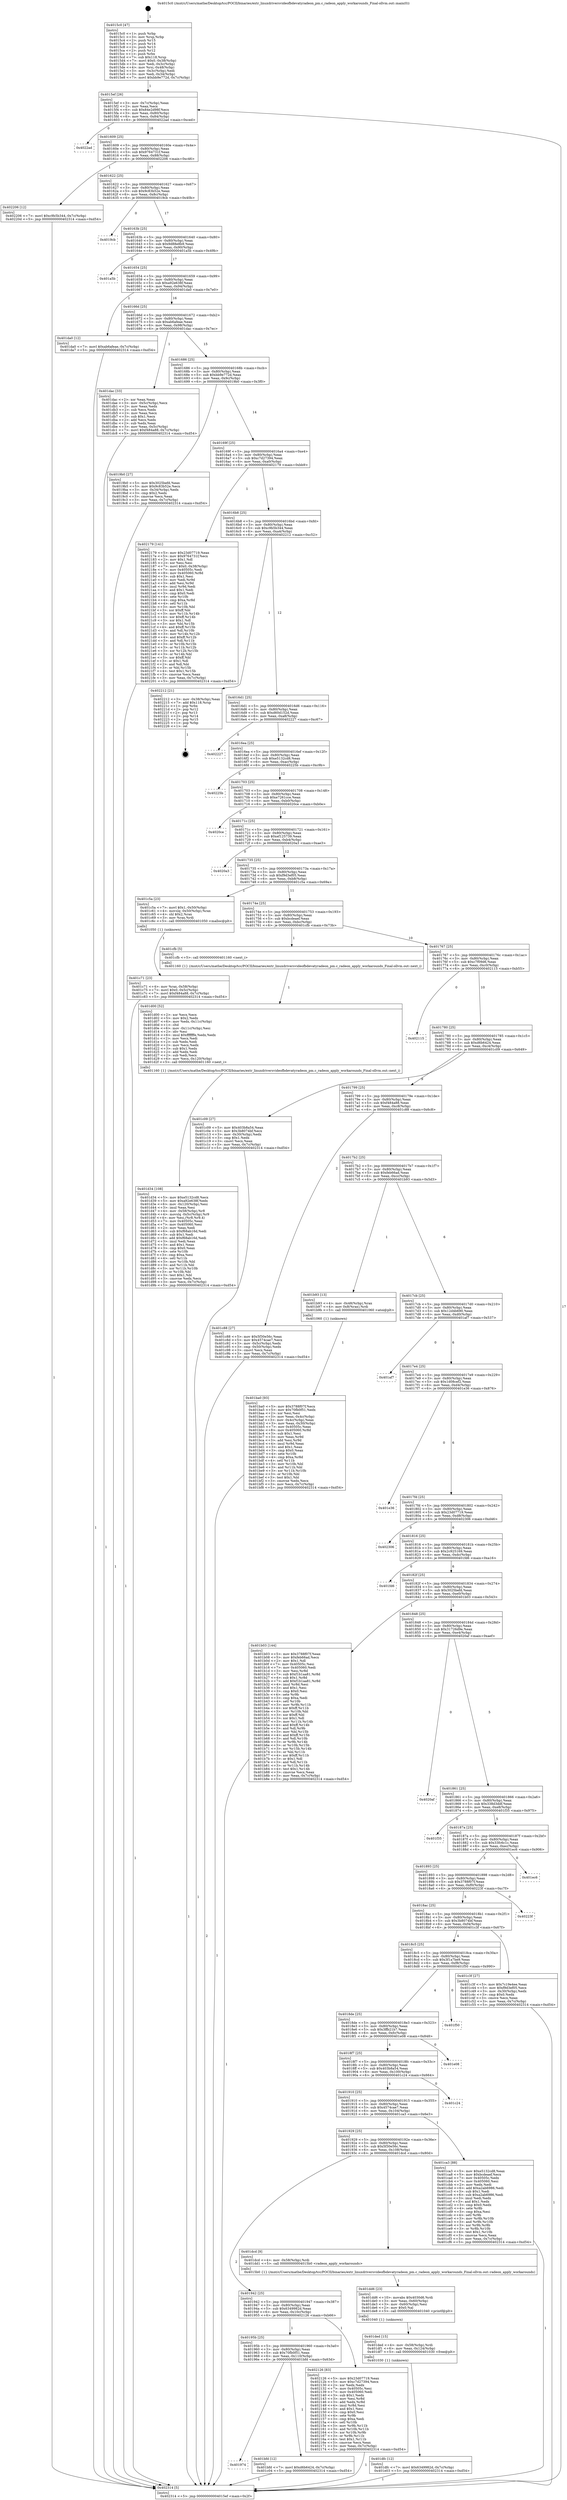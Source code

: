 digraph "0x4015c0" {
  label = "0x4015c0 (/mnt/c/Users/mathe/Desktop/tcc/POCII/binaries/extr_linuxdriversvideofbdevatyradeon_pm.c_radeon_apply_workarounds_Final-ollvm.out::main(0))"
  labelloc = "t"
  node[shape=record]

  Entry [label="",width=0.3,height=0.3,shape=circle,fillcolor=black,style=filled]
  "0x4015ef" [label="{
     0x4015ef [26]\l
     | [instrs]\l
     &nbsp;&nbsp;0x4015ef \<+3\>: mov -0x7c(%rbp),%eax\l
     &nbsp;&nbsp;0x4015f2 \<+2\>: mov %eax,%ecx\l
     &nbsp;&nbsp;0x4015f4 \<+6\>: sub $0x84e2d98f,%ecx\l
     &nbsp;&nbsp;0x4015fa \<+3\>: mov %eax,-0x80(%rbp)\l
     &nbsp;&nbsp;0x4015fd \<+6\>: mov %ecx,-0x84(%rbp)\l
     &nbsp;&nbsp;0x401603 \<+6\>: je 00000000004022ad \<main+0xced\>\l
  }"]
  "0x4022ad" [label="{
     0x4022ad\l
  }", style=dashed]
  "0x401609" [label="{
     0x401609 [25]\l
     | [instrs]\l
     &nbsp;&nbsp;0x401609 \<+5\>: jmp 000000000040160e \<main+0x4e\>\l
     &nbsp;&nbsp;0x40160e \<+3\>: mov -0x80(%rbp),%eax\l
     &nbsp;&nbsp;0x401611 \<+5\>: sub $0x9764731f,%eax\l
     &nbsp;&nbsp;0x401616 \<+6\>: mov %eax,-0x88(%rbp)\l
     &nbsp;&nbsp;0x40161c \<+6\>: je 0000000000402206 \<main+0xc46\>\l
  }"]
  Exit [label="",width=0.3,height=0.3,shape=circle,fillcolor=black,style=filled,peripheries=2]
  "0x402206" [label="{
     0x402206 [12]\l
     | [instrs]\l
     &nbsp;&nbsp;0x402206 \<+7\>: movl $0xc9b5b344,-0x7c(%rbp)\l
     &nbsp;&nbsp;0x40220d \<+5\>: jmp 0000000000402314 \<main+0xd54\>\l
  }"]
  "0x401622" [label="{
     0x401622 [25]\l
     | [instrs]\l
     &nbsp;&nbsp;0x401622 \<+5\>: jmp 0000000000401627 \<main+0x67\>\l
     &nbsp;&nbsp;0x401627 \<+3\>: mov -0x80(%rbp),%eax\l
     &nbsp;&nbsp;0x40162a \<+5\>: sub $0x9c83b52e,%eax\l
     &nbsp;&nbsp;0x40162f \<+6\>: mov %eax,-0x8c(%rbp)\l
     &nbsp;&nbsp;0x401635 \<+6\>: je 00000000004019cb \<main+0x40b\>\l
  }"]
  "0x401dfc" [label="{
     0x401dfc [12]\l
     | [instrs]\l
     &nbsp;&nbsp;0x401dfc \<+7\>: movl $0x6349982d,-0x7c(%rbp)\l
     &nbsp;&nbsp;0x401e03 \<+5\>: jmp 0000000000402314 \<main+0xd54\>\l
  }"]
  "0x4019cb" [label="{
     0x4019cb\l
  }", style=dashed]
  "0x40163b" [label="{
     0x40163b [25]\l
     | [instrs]\l
     &nbsp;&nbsp;0x40163b \<+5\>: jmp 0000000000401640 \<main+0x80\>\l
     &nbsp;&nbsp;0x401640 \<+3\>: mov -0x80(%rbp),%eax\l
     &nbsp;&nbsp;0x401643 \<+5\>: sub $0x9d88e8b9,%eax\l
     &nbsp;&nbsp;0x401648 \<+6\>: mov %eax,-0x90(%rbp)\l
     &nbsp;&nbsp;0x40164e \<+6\>: je 0000000000401a5b \<main+0x49b\>\l
  }"]
  "0x401ded" [label="{
     0x401ded [15]\l
     | [instrs]\l
     &nbsp;&nbsp;0x401ded \<+4\>: mov -0x58(%rbp),%rdi\l
     &nbsp;&nbsp;0x401df1 \<+6\>: mov %eax,-0x124(%rbp)\l
     &nbsp;&nbsp;0x401df7 \<+5\>: call 0000000000401030 \<free@plt\>\l
     | [calls]\l
     &nbsp;&nbsp;0x401030 \{1\} (unknown)\l
  }"]
  "0x401a5b" [label="{
     0x401a5b\l
  }", style=dashed]
  "0x401654" [label="{
     0x401654 [25]\l
     | [instrs]\l
     &nbsp;&nbsp;0x401654 \<+5\>: jmp 0000000000401659 \<main+0x99\>\l
     &nbsp;&nbsp;0x401659 \<+3\>: mov -0x80(%rbp),%eax\l
     &nbsp;&nbsp;0x40165c \<+5\>: sub $0xa92e638f,%eax\l
     &nbsp;&nbsp;0x401661 \<+6\>: mov %eax,-0x94(%rbp)\l
     &nbsp;&nbsp;0x401667 \<+6\>: je 0000000000401da0 \<main+0x7e0\>\l
  }"]
  "0x401dd6" [label="{
     0x401dd6 [23]\l
     | [instrs]\l
     &nbsp;&nbsp;0x401dd6 \<+10\>: movabs $0x4030d6,%rdi\l
     &nbsp;&nbsp;0x401de0 \<+3\>: mov %eax,-0x60(%rbp)\l
     &nbsp;&nbsp;0x401de3 \<+3\>: mov -0x60(%rbp),%esi\l
     &nbsp;&nbsp;0x401de6 \<+2\>: mov $0x0,%al\l
     &nbsp;&nbsp;0x401de8 \<+5\>: call 0000000000401040 \<printf@plt\>\l
     | [calls]\l
     &nbsp;&nbsp;0x401040 \{1\} (unknown)\l
  }"]
  "0x401da0" [label="{
     0x401da0 [12]\l
     | [instrs]\l
     &nbsp;&nbsp;0x401da0 \<+7\>: movl $0xab6afeae,-0x7c(%rbp)\l
     &nbsp;&nbsp;0x401da7 \<+5\>: jmp 0000000000402314 \<main+0xd54\>\l
  }"]
  "0x40166d" [label="{
     0x40166d [25]\l
     | [instrs]\l
     &nbsp;&nbsp;0x40166d \<+5\>: jmp 0000000000401672 \<main+0xb2\>\l
     &nbsp;&nbsp;0x401672 \<+3\>: mov -0x80(%rbp),%eax\l
     &nbsp;&nbsp;0x401675 \<+5\>: sub $0xab6afeae,%eax\l
     &nbsp;&nbsp;0x40167a \<+6\>: mov %eax,-0x98(%rbp)\l
     &nbsp;&nbsp;0x401680 \<+6\>: je 0000000000401dac \<main+0x7ec\>\l
  }"]
  "0x401d34" [label="{
     0x401d34 [108]\l
     | [instrs]\l
     &nbsp;&nbsp;0x401d34 \<+5\>: mov $0xe5132cd8,%ecx\l
     &nbsp;&nbsp;0x401d39 \<+5\>: mov $0xa92e638f,%edx\l
     &nbsp;&nbsp;0x401d3e \<+6\>: mov -0x120(%rbp),%esi\l
     &nbsp;&nbsp;0x401d44 \<+3\>: imul %eax,%esi\l
     &nbsp;&nbsp;0x401d47 \<+4\>: mov -0x58(%rbp),%r8\l
     &nbsp;&nbsp;0x401d4b \<+4\>: movslq -0x5c(%rbp),%r9\l
     &nbsp;&nbsp;0x401d4f \<+4\>: mov %esi,(%r8,%r9,4)\l
     &nbsp;&nbsp;0x401d53 \<+7\>: mov 0x40505c,%eax\l
     &nbsp;&nbsp;0x401d5a \<+7\>: mov 0x405060,%esi\l
     &nbsp;&nbsp;0x401d61 \<+2\>: mov %eax,%edi\l
     &nbsp;&nbsp;0x401d63 \<+6\>: sub $0xf68ab16d,%edi\l
     &nbsp;&nbsp;0x401d69 \<+3\>: sub $0x1,%edi\l
     &nbsp;&nbsp;0x401d6c \<+6\>: add $0xf68ab16d,%edi\l
     &nbsp;&nbsp;0x401d72 \<+3\>: imul %edi,%eax\l
     &nbsp;&nbsp;0x401d75 \<+3\>: and $0x1,%eax\l
     &nbsp;&nbsp;0x401d78 \<+3\>: cmp $0x0,%eax\l
     &nbsp;&nbsp;0x401d7b \<+4\>: sete %r10b\l
     &nbsp;&nbsp;0x401d7f \<+3\>: cmp $0xa,%esi\l
     &nbsp;&nbsp;0x401d82 \<+4\>: setl %r11b\l
     &nbsp;&nbsp;0x401d86 \<+3\>: mov %r10b,%bl\l
     &nbsp;&nbsp;0x401d89 \<+3\>: and %r11b,%bl\l
     &nbsp;&nbsp;0x401d8c \<+3\>: xor %r11b,%r10b\l
     &nbsp;&nbsp;0x401d8f \<+3\>: or %r10b,%bl\l
     &nbsp;&nbsp;0x401d92 \<+3\>: test $0x1,%bl\l
     &nbsp;&nbsp;0x401d95 \<+3\>: cmovne %edx,%ecx\l
     &nbsp;&nbsp;0x401d98 \<+3\>: mov %ecx,-0x7c(%rbp)\l
     &nbsp;&nbsp;0x401d9b \<+5\>: jmp 0000000000402314 \<main+0xd54\>\l
  }"]
  "0x401dac" [label="{
     0x401dac [33]\l
     | [instrs]\l
     &nbsp;&nbsp;0x401dac \<+2\>: xor %eax,%eax\l
     &nbsp;&nbsp;0x401dae \<+3\>: mov -0x5c(%rbp),%ecx\l
     &nbsp;&nbsp;0x401db1 \<+2\>: mov %eax,%edx\l
     &nbsp;&nbsp;0x401db3 \<+2\>: sub %ecx,%edx\l
     &nbsp;&nbsp;0x401db5 \<+2\>: mov %eax,%ecx\l
     &nbsp;&nbsp;0x401db7 \<+3\>: sub $0x1,%ecx\l
     &nbsp;&nbsp;0x401dba \<+2\>: add %ecx,%edx\l
     &nbsp;&nbsp;0x401dbc \<+2\>: sub %edx,%eax\l
     &nbsp;&nbsp;0x401dbe \<+3\>: mov %eax,-0x5c(%rbp)\l
     &nbsp;&nbsp;0x401dc1 \<+7\>: movl $0xf484a88,-0x7c(%rbp)\l
     &nbsp;&nbsp;0x401dc8 \<+5\>: jmp 0000000000402314 \<main+0xd54\>\l
  }"]
  "0x401686" [label="{
     0x401686 [25]\l
     | [instrs]\l
     &nbsp;&nbsp;0x401686 \<+5\>: jmp 000000000040168b \<main+0xcb\>\l
     &nbsp;&nbsp;0x40168b \<+3\>: mov -0x80(%rbp),%eax\l
     &nbsp;&nbsp;0x40168e \<+5\>: sub $0xbb9e772d,%eax\l
     &nbsp;&nbsp;0x401693 \<+6\>: mov %eax,-0x9c(%rbp)\l
     &nbsp;&nbsp;0x401699 \<+6\>: je 00000000004019b0 \<main+0x3f0\>\l
  }"]
  "0x401d00" [label="{
     0x401d00 [52]\l
     | [instrs]\l
     &nbsp;&nbsp;0x401d00 \<+2\>: xor %ecx,%ecx\l
     &nbsp;&nbsp;0x401d02 \<+5\>: mov $0x2,%edx\l
     &nbsp;&nbsp;0x401d07 \<+6\>: mov %edx,-0x11c(%rbp)\l
     &nbsp;&nbsp;0x401d0d \<+1\>: cltd\l
     &nbsp;&nbsp;0x401d0e \<+6\>: mov -0x11c(%rbp),%esi\l
     &nbsp;&nbsp;0x401d14 \<+2\>: idiv %esi\l
     &nbsp;&nbsp;0x401d16 \<+6\>: imul $0xfffffffe,%edx,%edx\l
     &nbsp;&nbsp;0x401d1c \<+2\>: mov %ecx,%edi\l
     &nbsp;&nbsp;0x401d1e \<+2\>: sub %edx,%edi\l
     &nbsp;&nbsp;0x401d20 \<+2\>: mov %ecx,%edx\l
     &nbsp;&nbsp;0x401d22 \<+3\>: sub $0x1,%edx\l
     &nbsp;&nbsp;0x401d25 \<+2\>: add %edx,%edi\l
     &nbsp;&nbsp;0x401d27 \<+2\>: sub %edi,%ecx\l
     &nbsp;&nbsp;0x401d29 \<+6\>: mov %ecx,-0x120(%rbp)\l
     &nbsp;&nbsp;0x401d2f \<+5\>: call 0000000000401160 \<next_i\>\l
     | [calls]\l
     &nbsp;&nbsp;0x401160 \{1\} (/mnt/c/Users/mathe/Desktop/tcc/POCII/binaries/extr_linuxdriversvideofbdevatyradeon_pm.c_radeon_apply_workarounds_Final-ollvm.out::next_i)\l
  }"]
  "0x4019b0" [label="{
     0x4019b0 [27]\l
     | [instrs]\l
     &nbsp;&nbsp;0x4019b0 \<+5\>: mov $0x3025befd,%eax\l
     &nbsp;&nbsp;0x4019b5 \<+5\>: mov $0x9c83b52e,%ecx\l
     &nbsp;&nbsp;0x4019ba \<+3\>: mov -0x34(%rbp),%edx\l
     &nbsp;&nbsp;0x4019bd \<+3\>: cmp $0x2,%edx\l
     &nbsp;&nbsp;0x4019c0 \<+3\>: cmovne %ecx,%eax\l
     &nbsp;&nbsp;0x4019c3 \<+3\>: mov %eax,-0x7c(%rbp)\l
     &nbsp;&nbsp;0x4019c6 \<+5\>: jmp 0000000000402314 \<main+0xd54\>\l
  }"]
  "0x40169f" [label="{
     0x40169f [25]\l
     | [instrs]\l
     &nbsp;&nbsp;0x40169f \<+5\>: jmp 00000000004016a4 \<main+0xe4\>\l
     &nbsp;&nbsp;0x4016a4 \<+3\>: mov -0x80(%rbp),%eax\l
     &nbsp;&nbsp;0x4016a7 \<+5\>: sub $0xc7d27394,%eax\l
     &nbsp;&nbsp;0x4016ac \<+6\>: mov %eax,-0xa0(%rbp)\l
     &nbsp;&nbsp;0x4016b2 \<+6\>: je 0000000000402179 \<main+0xbb9\>\l
  }"]
  "0x402314" [label="{
     0x402314 [5]\l
     | [instrs]\l
     &nbsp;&nbsp;0x402314 \<+5\>: jmp 00000000004015ef \<main+0x2f\>\l
  }"]
  "0x4015c0" [label="{
     0x4015c0 [47]\l
     | [instrs]\l
     &nbsp;&nbsp;0x4015c0 \<+1\>: push %rbp\l
     &nbsp;&nbsp;0x4015c1 \<+3\>: mov %rsp,%rbp\l
     &nbsp;&nbsp;0x4015c4 \<+2\>: push %r15\l
     &nbsp;&nbsp;0x4015c6 \<+2\>: push %r14\l
     &nbsp;&nbsp;0x4015c8 \<+2\>: push %r13\l
     &nbsp;&nbsp;0x4015ca \<+2\>: push %r12\l
     &nbsp;&nbsp;0x4015cc \<+1\>: push %rbx\l
     &nbsp;&nbsp;0x4015cd \<+7\>: sub $0x118,%rsp\l
     &nbsp;&nbsp;0x4015d4 \<+7\>: movl $0x0,-0x38(%rbp)\l
     &nbsp;&nbsp;0x4015db \<+3\>: mov %edi,-0x3c(%rbp)\l
     &nbsp;&nbsp;0x4015de \<+4\>: mov %rsi,-0x48(%rbp)\l
     &nbsp;&nbsp;0x4015e2 \<+3\>: mov -0x3c(%rbp),%edi\l
     &nbsp;&nbsp;0x4015e5 \<+3\>: mov %edi,-0x34(%rbp)\l
     &nbsp;&nbsp;0x4015e8 \<+7\>: movl $0xbb9e772d,-0x7c(%rbp)\l
  }"]
  "0x401c71" [label="{
     0x401c71 [23]\l
     | [instrs]\l
     &nbsp;&nbsp;0x401c71 \<+4\>: mov %rax,-0x58(%rbp)\l
     &nbsp;&nbsp;0x401c75 \<+7\>: movl $0x0,-0x5c(%rbp)\l
     &nbsp;&nbsp;0x401c7c \<+7\>: movl $0xf484a88,-0x7c(%rbp)\l
     &nbsp;&nbsp;0x401c83 \<+5\>: jmp 0000000000402314 \<main+0xd54\>\l
  }"]
  "0x402179" [label="{
     0x402179 [141]\l
     | [instrs]\l
     &nbsp;&nbsp;0x402179 \<+5\>: mov $0x23d07719,%eax\l
     &nbsp;&nbsp;0x40217e \<+5\>: mov $0x9764731f,%ecx\l
     &nbsp;&nbsp;0x402183 \<+2\>: mov $0x1,%dl\l
     &nbsp;&nbsp;0x402185 \<+2\>: xor %esi,%esi\l
     &nbsp;&nbsp;0x402187 \<+7\>: movl $0x0,-0x38(%rbp)\l
     &nbsp;&nbsp;0x40218e \<+7\>: mov 0x40505c,%edi\l
     &nbsp;&nbsp;0x402195 \<+8\>: mov 0x405060,%r8d\l
     &nbsp;&nbsp;0x40219d \<+3\>: sub $0x1,%esi\l
     &nbsp;&nbsp;0x4021a0 \<+3\>: mov %edi,%r9d\l
     &nbsp;&nbsp;0x4021a3 \<+3\>: add %esi,%r9d\l
     &nbsp;&nbsp;0x4021a6 \<+4\>: imul %r9d,%edi\l
     &nbsp;&nbsp;0x4021aa \<+3\>: and $0x1,%edi\l
     &nbsp;&nbsp;0x4021ad \<+3\>: cmp $0x0,%edi\l
     &nbsp;&nbsp;0x4021b0 \<+4\>: sete %r10b\l
     &nbsp;&nbsp;0x4021b4 \<+4\>: cmp $0xa,%r8d\l
     &nbsp;&nbsp;0x4021b8 \<+4\>: setl %r11b\l
     &nbsp;&nbsp;0x4021bc \<+3\>: mov %r10b,%bl\l
     &nbsp;&nbsp;0x4021bf \<+3\>: xor $0xff,%bl\l
     &nbsp;&nbsp;0x4021c2 \<+3\>: mov %r11b,%r14b\l
     &nbsp;&nbsp;0x4021c5 \<+4\>: xor $0xff,%r14b\l
     &nbsp;&nbsp;0x4021c9 \<+3\>: xor $0x1,%dl\l
     &nbsp;&nbsp;0x4021cc \<+3\>: mov %bl,%r15b\l
     &nbsp;&nbsp;0x4021cf \<+4\>: and $0xff,%r15b\l
     &nbsp;&nbsp;0x4021d3 \<+3\>: and %dl,%r10b\l
     &nbsp;&nbsp;0x4021d6 \<+3\>: mov %r14b,%r12b\l
     &nbsp;&nbsp;0x4021d9 \<+4\>: and $0xff,%r12b\l
     &nbsp;&nbsp;0x4021dd \<+3\>: and %dl,%r11b\l
     &nbsp;&nbsp;0x4021e0 \<+3\>: or %r10b,%r15b\l
     &nbsp;&nbsp;0x4021e3 \<+3\>: or %r11b,%r12b\l
     &nbsp;&nbsp;0x4021e6 \<+3\>: xor %r12b,%r15b\l
     &nbsp;&nbsp;0x4021e9 \<+3\>: or %r14b,%bl\l
     &nbsp;&nbsp;0x4021ec \<+3\>: xor $0xff,%bl\l
     &nbsp;&nbsp;0x4021ef \<+3\>: or $0x1,%dl\l
     &nbsp;&nbsp;0x4021f2 \<+2\>: and %dl,%bl\l
     &nbsp;&nbsp;0x4021f4 \<+3\>: or %bl,%r15b\l
     &nbsp;&nbsp;0x4021f7 \<+4\>: test $0x1,%r15b\l
     &nbsp;&nbsp;0x4021fb \<+3\>: cmovne %ecx,%eax\l
     &nbsp;&nbsp;0x4021fe \<+3\>: mov %eax,-0x7c(%rbp)\l
     &nbsp;&nbsp;0x402201 \<+5\>: jmp 0000000000402314 \<main+0xd54\>\l
  }"]
  "0x4016b8" [label="{
     0x4016b8 [25]\l
     | [instrs]\l
     &nbsp;&nbsp;0x4016b8 \<+5\>: jmp 00000000004016bd \<main+0xfd\>\l
     &nbsp;&nbsp;0x4016bd \<+3\>: mov -0x80(%rbp),%eax\l
     &nbsp;&nbsp;0x4016c0 \<+5\>: sub $0xc9b5b344,%eax\l
     &nbsp;&nbsp;0x4016c5 \<+6\>: mov %eax,-0xa4(%rbp)\l
     &nbsp;&nbsp;0x4016cb \<+6\>: je 0000000000402212 \<main+0xc52\>\l
  }"]
  "0x401974" [label="{
     0x401974\l
  }", style=dashed]
  "0x402212" [label="{
     0x402212 [21]\l
     | [instrs]\l
     &nbsp;&nbsp;0x402212 \<+3\>: mov -0x38(%rbp),%eax\l
     &nbsp;&nbsp;0x402215 \<+7\>: add $0x118,%rsp\l
     &nbsp;&nbsp;0x40221c \<+1\>: pop %rbx\l
     &nbsp;&nbsp;0x40221d \<+2\>: pop %r12\l
     &nbsp;&nbsp;0x40221f \<+2\>: pop %r13\l
     &nbsp;&nbsp;0x402221 \<+2\>: pop %r14\l
     &nbsp;&nbsp;0x402223 \<+2\>: pop %r15\l
     &nbsp;&nbsp;0x402225 \<+1\>: pop %rbp\l
     &nbsp;&nbsp;0x402226 \<+1\>: ret\l
  }"]
  "0x4016d1" [label="{
     0x4016d1 [25]\l
     | [instrs]\l
     &nbsp;&nbsp;0x4016d1 \<+5\>: jmp 00000000004016d6 \<main+0x116\>\l
     &nbsp;&nbsp;0x4016d6 \<+3\>: mov -0x80(%rbp),%eax\l
     &nbsp;&nbsp;0x4016d9 \<+5\>: sub $0xd60d152d,%eax\l
     &nbsp;&nbsp;0x4016de \<+6\>: mov %eax,-0xa8(%rbp)\l
     &nbsp;&nbsp;0x4016e4 \<+6\>: je 0000000000402227 \<main+0xc67\>\l
  }"]
  "0x401bfd" [label="{
     0x401bfd [12]\l
     | [instrs]\l
     &nbsp;&nbsp;0x401bfd \<+7\>: movl $0xd6b6424,-0x7c(%rbp)\l
     &nbsp;&nbsp;0x401c04 \<+5\>: jmp 0000000000402314 \<main+0xd54\>\l
  }"]
  "0x402227" [label="{
     0x402227\l
  }", style=dashed]
  "0x4016ea" [label="{
     0x4016ea [25]\l
     | [instrs]\l
     &nbsp;&nbsp;0x4016ea \<+5\>: jmp 00000000004016ef \<main+0x12f\>\l
     &nbsp;&nbsp;0x4016ef \<+3\>: mov -0x80(%rbp),%eax\l
     &nbsp;&nbsp;0x4016f2 \<+5\>: sub $0xe5132cd8,%eax\l
     &nbsp;&nbsp;0x4016f7 \<+6\>: mov %eax,-0xac(%rbp)\l
     &nbsp;&nbsp;0x4016fd \<+6\>: je 000000000040225b \<main+0xc9b\>\l
  }"]
  "0x40195b" [label="{
     0x40195b [25]\l
     | [instrs]\l
     &nbsp;&nbsp;0x40195b \<+5\>: jmp 0000000000401960 \<main+0x3a0\>\l
     &nbsp;&nbsp;0x401960 \<+3\>: mov -0x80(%rbp),%eax\l
     &nbsp;&nbsp;0x401963 \<+5\>: sub $0x70fb0f51,%eax\l
     &nbsp;&nbsp;0x401968 \<+6\>: mov %eax,-0x110(%rbp)\l
     &nbsp;&nbsp;0x40196e \<+6\>: je 0000000000401bfd \<main+0x63d\>\l
  }"]
  "0x40225b" [label="{
     0x40225b\l
  }", style=dashed]
  "0x401703" [label="{
     0x401703 [25]\l
     | [instrs]\l
     &nbsp;&nbsp;0x401703 \<+5\>: jmp 0000000000401708 \<main+0x148\>\l
     &nbsp;&nbsp;0x401708 \<+3\>: mov -0x80(%rbp),%eax\l
     &nbsp;&nbsp;0x40170b \<+5\>: sub $0xe7261cce,%eax\l
     &nbsp;&nbsp;0x401710 \<+6\>: mov %eax,-0xb0(%rbp)\l
     &nbsp;&nbsp;0x401716 \<+6\>: je 00000000004020ce \<main+0xb0e\>\l
  }"]
  "0x402126" [label="{
     0x402126 [83]\l
     | [instrs]\l
     &nbsp;&nbsp;0x402126 \<+5\>: mov $0x23d07719,%eax\l
     &nbsp;&nbsp;0x40212b \<+5\>: mov $0xc7d27394,%ecx\l
     &nbsp;&nbsp;0x402130 \<+2\>: xor %edx,%edx\l
     &nbsp;&nbsp;0x402132 \<+7\>: mov 0x40505c,%esi\l
     &nbsp;&nbsp;0x402139 \<+7\>: mov 0x405060,%edi\l
     &nbsp;&nbsp;0x402140 \<+3\>: sub $0x1,%edx\l
     &nbsp;&nbsp;0x402143 \<+3\>: mov %esi,%r8d\l
     &nbsp;&nbsp;0x402146 \<+3\>: add %edx,%r8d\l
     &nbsp;&nbsp;0x402149 \<+4\>: imul %r8d,%esi\l
     &nbsp;&nbsp;0x40214d \<+3\>: and $0x1,%esi\l
     &nbsp;&nbsp;0x402150 \<+3\>: cmp $0x0,%esi\l
     &nbsp;&nbsp;0x402153 \<+4\>: sete %r9b\l
     &nbsp;&nbsp;0x402157 \<+3\>: cmp $0xa,%edi\l
     &nbsp;&nbsp;0x40215a \<+4\>: setl %r10b\l
     &nbsp;&nbsp;0x40215e \<+3\>: mov %r9b,%r11b\l
     &nbsp;&nbsp;0x402161 \<+3\>: and %r10b,%r11b\l
     &nbsp;&nbsp;0x402164 \<+3\>: xor %r10b,%r9b\l
     &nbsp;&nbsp;0x402167 \<+3\>: or %r9b,%r11b\l
     &nbsp;&nbsp;0x40216a \<+4\>: test $0x1,%r11b\l
     &nbsp;&nbsp;0x40216e \<+3\>: cmovne %ecx,%eax\l
     &nbsp;&nbsp;0x402171 \<+3\>: mov %eax,-0x7c(%rbp)\l
     &nbsp;&nbsp;0x402174 \<+5\>: jmp 0000000000402314 \<main+0xd54\>\l
  }"]
  "0x4020ce" [label="{
     0x4020ce\l
  }", style=dashed]
  "0x40171c" [label="{
     0x40171c [25]\l
     | [instrs]\l
     &nbsp;&nbsp;0x40171c \<+5\>: jmp 0000000000401721 \<main+0x161\>\l
     &nbsp;&nbsp;0x401721 \<+3\>: mov -0x80(%rbp),%eax\l
     &nbsp;&nbsp;0x401724 \<+5\>: sub $0xef125739,%eax\l
     &nbsp;&nbsp;0x401729 \<+6\>: mov %eax,-0xb4(%rbp)\l
     &nbsp;&nbsp;0x40172f \<+6\>: je 00000000004020a3 \<main+0xae3\>\l
  }"]
  "0x401942" [label="{
     0x401942 [25]\l
     | [instrs]\l
     &nbsp;&nbsp;0x401942 \<+5\>: jmp 0000000000401947 \<main+0x387\>\l
     &nbsp;&nbsp;0x401947 \<+3\>: mov -0x80(%rbp),%eax\l
     &nbsp;&nbsp;0x40194a \<+5\>: sub $0x6349982d,%eax\l
     &nbsp;&nbsp;0x40194f \<+6\>: mov %eax,-0x10c(%rbp)\l
     &nbsp;&nbsp;0x401955 \<+6\>: je 0000000000402126 \<main+0xb66\>\l
  }"]
  "0x4020a3" [label="{
     0x4020a3\l
  }", style=dashed]
  "0x401735" [label="{
     0x401735 [25]\l
     | [instrs]\l
     &nbsp;&nbsp;0x401735 \<+5\>: jmp 000000000040173a \<main+0x17a\>\l
     &nbsp;&nbsp;0x40173a \<+3\>: mov -0x80(%rbp),%eax\l
     &nbsp;&nbsp;0x40173d \<+5\>: sub $0xf9d3ef05,%eax\l
     &nbsp;&nbsp;0x401742 \<+6\>: mov %eax,-0xb8(%rbp)\l
     &nbsp;&nbsp;0x401748 \<+6\>: je 0000000000401c5a \<main+0x69a\>\l
  }"]
  "0x401dcd" [label="{
     0x401dcd [9]\l
     | [instrs]\l
     &nbsp;&nbsp;0x401dcd \<+4\>: mov -0x58(%rbp),%rdi\l
     &nbsp;&nbsp;0x401dd1 \<+5\>: call 00000000004015b0 \<radeon_apply_workarounds\>\l
     | [calls]\l
     &nbsp;&nbsp;0x4015b0 \{1\} (/mnt/c/Users/mathe/Desktop/tcc/POCII/binaries/extr_linuxdriversvideofbdevatyradeon_pm.c_radeon_apply_workarounds_Final-ollvm.out::radeon_apply_workarounds)\l
  }"]
  "0x401c5a" [label="{
     0x401c5a [23]\l
     | [instrs]\l
     &nbsp;&nbsp;0x401c5a \<+7\>: movl $0x1,-0x50(%rbp)\l
     &nbsp;&nbsp;0x401c61 \<+4\>: movslq -0x50(%rbp),%rax\l
     &nbsp;&nbsp;0x401c65 \<+4\>: shl $0x2,%rax\l
     &nbsp;&nbsp;0x401c69 \<+3\>: mov %rax,%rdi\l
     &nbsp;&nbsp;0x401c6c \<+5\>: call 0000000000401050 \<malloc@plt\>\l
     | [calls]\l
     &nbsp;&nbsp;0x401050 \{1\} (unknown)\l
  }"]
  "0x40174e" [label="{
     0x40174e [25]\l
     | [instrs]\l
     &nbsp;&nbsp;0x40174e \<+5\>: jmp 0000000000401753 \<main+0x193\>\l
     &nbsp;&nbsp;0x401753 \<+3\>: mov -0x80(%rbp),%eax\l
     &nbsp;&nbsp;0x401756 \<+5\>: sub $0xbcdeaef,%eax\l
     &nbsp;&nbsp;0x40175b \<+6\>: mov %eax,-0xbc(%rbp)\l
     &nbsp;&nbsp;0x401761 \<+6\>: je 0000000000401cfb \<main+0x73b\>\l
  }"]
  "0x401929" [label="{
     0x401929 [25]\l
     | [instrs]\l
     &nbsp;&nbsp;0x401929 \<+5\>: jmp 000000000040192e \<main+0x36e\>\l
     &nbsp;&nbsp;0x40192e \<+3\>: mov -0x80(%rbp),%eax\l
     &nbsp;&nbsp;0x401931 \<+5\>: sub $0x5f30e56c,%eax\l
     &nbsp;&nbsp;0x401936 \<+6\>: mov %eax,-0x108(%rbp)\l
     &nbsp;&nbsp;0x40193c \<+6\>: je 0000000000401dcd \<main+0x80d\>\l
  }"]
  "0x401cfb" [label="{
     0x401cfb [5]\l
     | [instrs]\l
     &nbsp;&nbsp;0x401cfb \<+5\>: call 0000000000401160 \<next_i\>\l
     | [calls]\l
     &nbsp;&nbsp;0x401160 \{1\} (/mnt/c/Users/mathe/Desktop/tcc/POCII/binaries/extr_linuxdriversvideofbdevatyradeon_pm.c_radeon_apply_workarounds_Final-ollvm.out::next_i)\l
  }"]
  "0x401767" [label="{
     0x401767 [25]\l
     | [instrs]\l
     &nbsp;&nbsp;0x401767 \<+5\>: jmp 000000000040176c \<main+0x1ac\>\l
     &nbsp;&nbsp;0x40176c \<+3\>: mov -0x80(%rbp),%eax\l
     &nbsp;&nbsp;0x40176f \<+5\>: sub $0xc7f09d6,%eax\l
     &nbsp;&nbsp;0x401774 \<+6\>: mov %eax,-0xc0(%rbp)\l
     &nbsp;&nbsp;0x40177a \<+6\>: je 0000000000402115 \<main+0xb55\>\l
  }"]
  "0x401ca3" [label="{
     0x401ca3 [88]\l
     | [instrs]\l
     &nbsp;&nbsp;0x401ca3 \<+5\>: mov $0xe5132cd8,%eax\l
     &nbsp;&nbsp;0x401ca8 \<+5\>: mov $0xbcdeaef,%ecx\l
     &nbsp;&nbsp;0x401cad \<+7\>: mov 0x40505c,%edx\l
     &nbsp;&nbsp;0x401cb4 \<+7\>: mov 0x405060,%esi\l
     &nbsp;&nbsp;0x401cbb \<+2\>: mov %edx,%edi\l
     &nbsp;&nbsp;0x401cbd \<+6\>: add $0xa2ab6986,%edi\l
     &nbsp;&nbsp;0x401cc3 \<+3\>: sub $0x1,%edi\l
     &nbsp;&nbsp;0x401cc6 \<+6\>: sub $0xa2ab6986,%edi\l
     &nbsp;&nbsp;0x401ccc \<+3\>: imul %edi,%edx\l
     &nbsp;&nbsp;0x401ccf \<+3\>: and $0x1,%edx\l
     &nbsp;&nbsp;0x401cd2 \<+3\>: cmp $0x0,%edx\l
     &nbsp;&nbsp;0x401cd5 \<+4\>: sete %r8b\l
     &nbsp;&nbsp;0x401cd9 \<+3\>: cmp $0xa,%esi\l
     &nbsp;&nbsp;0x401cdc \<+4\>: setl %r9b\l
     &nbsp;&nbsp;0x401ce0 \<+3\>: mov %r8b,%r10b\l
     &nbsp;&nbsp;0x401ce3 \<+3\>: and %r9b,%r10b\l
     &nbsp;&nbsp;0x401ce6 \<+3\>: xor %r9b,%r8b\l
     &nbsp;&nbsp;0x401ce9 \<+3\>: or %r8b,%r10b\l
     &nbsp;&nbsp;0x401cec \<+4\>: test $0x1,%r10b\l
     &nbsp;&nbsp;0x401cf0 \<+3\>: cmovne %ecx,%eax\l
     &nbsp;&nbsp;0x401cf3 \<+3\>: mov %eax,-0x7c(%rbp)\l
     &nbsp;&nbsp;0x401cf6 \<+5\>: jmp 0000000000402314 \<main+0xd54\>\l
  }"]
  "0x402115" [label="{
     0x402115\l
  }", style=dashed]
  "0x401780" [label="{
     0x401780 [25]\l
     | [instrs]\l
     &nbsp;&nbsp;0x401780 \<+5\>: jmp 0000000000401785 \<main+0x1c5\>\l
     &nbsp;&nbsp;0x401785 \<+3\>: mov -0x80(%rbp),%eax\l
     &nbsp;&nbsp;0x401788 \<+5\>: sub $0xd6b6424,%eax\l
     &nbsp;&nbsp;0x40178d \<+6\>: mov %eax,-0xc4(%rbp)\l
     &nbsp;&nbsp;0x401793 \<+6\>: je 0000000000401c09 \<main+0x649\>\l
  }"]
  "0x401910" [label="{
     0x401910 [25]\l
     | [instrs]\l
     &nbsp;&nbsp;0x401910 \<+5\>: jmp 0000000000401915 \<main+0x355\>\l
     &nbsp;&nbsp;0x401915 \<+3\>: mov -0x80(%rbp),%eax\l
     &nbsp;&nbsp;0x401918 \<+5\>: sub $0x4574cae7,%eax\l
     &nbsp;&nbsp;0x40191d \<+6\>: mov %eax,-0x104(%rbp)\l
     &nbsp;&nbsp;0x401923 \<+6\>: je 0000000000401ca3 \<main+0x6e3\>\l
  }"]
  "0x401c09" [label="{
     0x401c09 [27]\l
     | [instrs]\l
     &nbsp;&nbsp;0x401c09 \<+5\>: mov $0x403b8a54,%eax\l
     &nbsp;&nbsp;0x401c0e \<+5\>: mov $0x3b8074bf,%ecx\l
     &nbsp;&nbsp;0x401c13 \<+3\>: mov -0x30(%rbp),%edx\l
     &nbsp;&nbsp;0x401c16 \<+3\>: cmp $0x1,%edx\l
     &nbsp;&nbsp;0x401c19 \<+3\>: cmovl %ecx,%eax\l
     &nbsp;&nbsp;0x401c1c \<+3\>: mov %eax,-0x7c(%rbp)\l
     &nbsp;&nbsp;0x401c1f \<+5\>: jmp 0000000000402314 \<main+0xd54\>\l
  }"]
  "0x401799" [label="{
     0x401799 [25]\l
     | [instrs]\l
     &nbsp;&nbsp;0x401799 \<+5\>: jmp 000000000040179e \<main+0x1de\>\l
     &nbsp;&nbsp;0x40179e \<+3\>: mov -0x80(%rbp),%eax\l
     &nbsp;&nbsp;0x4017a1 \<+5\>: sub $0xf484a88,%eax\l
     &nbsp;&nbsp;0x4017a6 \<+6\>: mov %eax,-0xc8(%rbp)\l
     &nbsp;&nbsp;0x4017ac \<+6\>: je 0000000000401c88 \<main+0x6c8\>\l
  }"]
  "0x401c24" [label="{
     0x401c24\l
  }", style=dashed]
  "0x401c88" [label="{
     0x401c88 [27]\l
     | [instrs]\l
     &nbsp;&nbsp;0x401c88 \<+5\>: mov $0x5f30e56c,%eax\l
     &nbsp;&nbsp;0x401c8d \<+5\>: mov $0x4574cae7,%ecx\l
     &nbsp;&nbsp;0x401c92 \<+3\>: mov -0x5c(%rbp),%edx\l
     &nbsp;&nbsp;0x401c95 \<+3\>: cmp -0x50(%rbp),%edx\l
     &nbsp;&nbsp;0x401c98 \<+3\>: cmovl %ecx,%eax\l
     &nbsp;&nbsp;0x401c9b \<+3\>: mov %eax,-0x7c(%rbp)\l
     &nbsp;&nbsp;0x401c9e \<+5\>: jmp 0000000000402314 \<main+0xd54\>\l
  }"]
  "0x4017b2" [label="{
     0x4017b2 [25]\l
     | [instrs]\l
     &nbsp;&nbsp;0x4017b2 \<+5\>: jmp 00000000004017b7 \<main+0x1f7\>\l
     &nbsp;&nbsp;0x4017b7 \<+3\>: mov -0x80(%rbp),%eax\l
     &nbsp;&nbsp;0x4017ba \<+5\>: sub $0xfeb66ad,%eax\l
     &nbsp;&nbsp;0x4017bf \<+6\>: mov %eax,-0xcc(%rbp)\l
     &nbsp;&nbsp;0x4017c5 \<+6\>: je 0000000000401b93 \<main+0x5d3\>\l
  }"]
  "0x4018f7" [label="{
     0x4018f7 [25]\l
     | [instrs]\l
     &nbsp;&nbsp;0x4018f7 \<+5\>: jmp 00000000004018fc \<main+0x33c\>\l
     &nbsp;&nbsp;0x4018fc \<+3\>: mov -0x80(%rbp),%eax\l
     &nbsp;&nbsp;0x4018ff \<+5\>: sub $0x403b8a54,%eax\l
     &nbsp;&nbsp;0x401904 \<+6\>: mov %eax,-0x100(%rbp)\l
     &nbsp;&nbsp;0x40190a \<+6\>: je 0000000000401c24 \<main+0x664\>\l
  }"]
  "0x401b93" [label="{
     0x401b93 [13]\l
     | [instrs]\l
     &nbsp;&nbsp;0x401b93 \<+4\>: mov -0x48(%rbp),%rax\l
     &nbsp;&nbsp;0x401b97 \<+4\>: mov 0x8(%rax),%rdi\l
     &nbsp;&nbsp;0x401b9b \<+5\>: call 0000000000401060 \<atoi@plt\>\l
     | [calls]\l
     &nbsp;&nbsp;0x401060 \{1\} (unknown)\l
  }"]
  "0x4017cb" [label="{
     0x4017cb [25]\l
     | [instrs]\l
     &nbsp;&nbsp;0x4017cb \<+5\>: jmp 00000000004017d0 \<main+0x210\>\l
     &nbsp;&nbsp;0x4017d0 \<+3\>: mov -0x80(%rbp),%eax\l
     &nbsp;&nbsp;0x4017d3 \<+5\>: sub $0x12d4b690,%eax\l
     &nbsp;&nbsp;0x4017d8 \<+6\>: mov %eax,-0xd0(%rbp)\l
     &nbsp;&nbsp;0x4017de \<+6\>: je 0000000000401af7 \<main+0x537\>\l
  }"]
  "0x401e08" [label="{
     0x401e08\l
  }", style=dashed]
  "0x401af7" [label="{
     0x401af7\l
  }", style=dashed]
  "0x4017e4" [label="{
     0x4017e4 [25]\l
     | [instrs]\l
     &nbsp;&nbsp;0x4017e4 \<+5\>: jmp 00000000004017e9 \<main+0x229\>\l
     &nbsp;&nbsp;0x4017e9 \<+3\>: mov -0x80(%rbp),%eax\l
     &nbsp;&nbsp;0x4017ec \<+5\>: sub $0x1d08cef2,%eax\l
     &nbsp;&nbsp;0x4017f1 \<+6\>: mov %eax,-0xd4(%rbp)\l
     &nbsp;&nbsp;0x4017f7 \<+6\>: je 0000000000401e36 \<main+0x876\>\l
  }"]
  "0x4018de" [label="{
     0x4018de [25]\l
     | [instrs]\l
     &nbsp;&nbsp;0x4018de \<+5\>: jmp 00000000004018e3 \<main+0x323\>\l
     &nbsp;&nbsp;0x4018e3 \<+3\>: mov -0x80(%rbp),%eax\l
     &nbsp;&nbsp;0x4018e6 \<+5\>: sub $0x3ffb21b7,%eax\l
     &nbsp;&nbsp;0x4018eb \<+6\>: mov %eax,-0xfc(%rbp)\l
     &nbsp;&nbsp;0x4018f1 \<+6\>: je 0000000000401e08 \<main+0x848\>\l
  }"]
  "0x401e36" [label="{
     0x401e36\l
  }", style=dashed]
  "0x4017fd" [label="{
     0x4017fd [25]\l
     | [instrs]\l
     &nbsp;&nbsp;0x4017fd \<+5\>: jmp 0000000000401802 \<main+0x242\>\l
     &nbsp;&nbsp;0x401802 \<+3\>: mov -0x80(%rbp),%eax\l
     &nbsp;&nbsp;0x401805 \<+5\>: sub $0x23d07719,%eax\l
     &nbsp;&nbsp;0x40180a \<+6\>: mov %eax,-0xd8(%rbp)\l
     &nbsp;&nbsp;0x401810 \<+6\>: je 0000000000402306 \<main+0xd46\>\l
  }"]
  "0x401f50" [label="{
     0x401f50\l
  }", style=dashed]
  "0x402306" [label="{
     0x402306\l
  }", style=dashed]
  "0x401816" [label="{
     0x401816 [25]\l
     | [instrs]\l
     &nbsp;&nbsp;0x401816 \<+5\>: jmp 000000000040181b \<main+0x25b\>\l
     &nbsp;&nbsp;0x40181b \<+3\>: mov -0x80(%rbp),%eax\l
     &nbsp;&nbsp;0x40181e \<+5\>: sub $0x2c925169,%eax\l
     &nbsp;&nbsp;0x401823 \<+6\>: mov %eax,-0xdc(%rbp)\l
     &nbsp;&nbsp;0x401829 \<+6\>: je 0000000000401fd6 \<main+0xa16\>\l
  }"]
  "0x4018c5" [label="{
     0x4018c5 [25]\l
     | [instrs]\l
     &nbsp;&nbsp;0x4018c5 \<+5\>: jmp 00000000004018ca \<main+0x30a\>\l
     &nbsp;&nbsp;0x4018ca \<+3\>: mov -0x80(%rbp),%eax\l
     &nbsp;&nbsp;0x4018cd \<+5\>: sub $0x3f1a7be9,%eax\l
     &nbsp;&nbsp;0x4018d2 \<+6\>: mov %eax,-0xf8(%rbp)\l
     &nbsp;&nbsp;0x4018d8 \<+6\>: je 0000000000401f50 \<main+0x990\>\l
  }"]
  "0x401fd6" [label="{
     0x401fd6\l
  }", style=dashed]
  "0x40182f" [label="{
     0x40182f [25]\l
     | [instrs]\l
     &nbsp;&nbsp;0x40182f \<+5\>: jmp 0000000000401834 \<main+0x274\>\l
     &nbsp;&nbsp;0x401834 \<+3\>: mov -0x80(%rbp),%eax\l
     &nbsp;&nbsp;0x401837 \<+5\>: sub $0x3025befd,%eax\l
     &nbsp;&nbsp;0x40183c \<+6\>: mov %eax,-0xe0(%rbp)\l
     &nbsp;&nbsp;0x401842 \<+6\>: je 0000000000401b03 \<main+0x543\>\l
  }"]
  "0x401c3f" [label="{
     0x401c3f [27]\l
     | [instrs]\l
     &nbsp;&nbsp;0x401c3f \<+5\>: mov $0x7c19e4ee,%eax\l
     &nbsp;&nbsp;0x401c44 \<+5\>: mov $0xf9d3ef05,%ecx\l
     &nbsp;&nbsp;0x401c49 \<+3\>: mov -0x30(%rbp),%edx\l
     &nbsp;&nbsp;0x401c4c \<+3\>: cmp $0x0,%edx\l
     &nbsp;&nbsp;0x401c4f \<+3\>: cmove %ecx,%eax\l
     &nbsp;&nbsp;0x401c52 \<+3\>: mov %eax,-0x7c(%rbp)\l
     &nbsp;&nbsp;0x401c55 \<+5\>: jmp 0000000000402314 \<main+0xd54\>\l
  }"]
  "0x401b03" [label="{
     0x401b03 [144]\l
     | [instrs]\l
     &nbsp;&nbsp;0x401b03 \<+5\>: mov $0x3788f07f,%eax\l
     &nbsp;&nbsp;0x401b08 \<+5\>: mov $0xfeb66ad,%ecx\l
     &nbsp;&nbsp;0x401b0d \<+2\>: mov $0x1,%dl\l
     &nbsp;&nbsp;0x401b0f \<+7\>: mov 0x40505c,%esi\l
     &nbsp;&nbsp;0x401b16 \<+7\>: mov 0x405060,%edi\l
     &nbsp;&nbsp;0x401b1d \<+3\>: mov %esi,%r8d\l
     &nbsp;&nbsp;0x401b20 \<+7\>: sub $0xf1b1aa81,%r8d\l
     &nbsp;&nbsp;0x401b27 \<+4\>: sub $0x1,%r8d\l
     &nbsp;&nbsp;0x401b2b \<+7\>: add $0xf1b1aa81,%r8d\l
     &nbsp;&nbsp;0x401b32 \<+4\>: imul %r8d,%esi\l
     &nbsp;&nbsp;0x401b36 \<+3\>: and $0x1,%esi\l
     &nbsp;&nbsp;0x401b39 \<+3\>: cmp $0x0,%esi\l
     &nbsp;&nbsp;0x401b3c \<+4\>: sete %r9b\l
     &nbsp;&nbsp;0x401b40 \<+3\>: cmp $0xa,%edi\l
     &nbsp;&nbsp;0x401b43 \<+4\>: setl %r10b\l
     &nbsp;&nbsp;0x401b47 \<+3\>: mov %r9b,%r11b\l
     &nbsp;&nbsp;0x401b4a \<+4\>: xor $0xff,%r11b\l
     &nbsp;&nbsp;0x401b4e \<+3\>: mov %r10b,%bl\l
     &nbsp;&nbsp;0x401b51 \<+3\>: xor $0xff,%bl\l
     &nbsp;&nbsp;0x401b54 \<+3\>: xor $0x1,%dl\l
     &nbsp;&nbsp;0x401b57 \<+3\>: mov %r11b,%r14b\l
     &nbsp;&nbsp;0x401b5a \<+4\>: and $0xff,%r14b\l
     &nbsp;&nbsp;0x401b5e \<+3\>: and %dl,%r9b\l
     &nbsp;&nbsp;0x401b61 \<+3\>: mov %bl,%r15b\l
     &nbsp;&nbsp;0x401b64 \<+4\>: and $0xff,%r15b\l
     &nbsp;&nbsp;0x401b68 \<+3\>: and %dl,%r10b\l
     &nbsp;&nbsp;0x401b6b \<+3\>: or %r9b,%r14b\l
     &nbsp;&nbsp;0x401b6e \<+3\>: or %r10b,%r15b\l
     &nbsp;&nbsp;0x401b71 \<+3\>: xor %r15b,%r14b\l
     &nbsp;&nbsp;0x401b74 \<+3\>: or %bl,%r11b\l
     &nbsp;&nbsp;0x401b77 \<+4\>: xor $0xff,%r11b\l
     &nbsp;&nbsp;0x401b7b \<+3\>: or $0x1,%dl\l
     &nbsp;&nbsp;0x401b7e \<+3\>: and %dl,%r11b\l
     &nbsp;&nbsp;0x401b81 \<+3\>: or %r11b,%r14b\l
     &nbsp;&nbsp;0x401b84 \<+4\>: test $0x1,%r14b\l
     &nbsp;&nbsp;0x401b88 \<+3\>: cmovne %ecx,%eax\l
     &nbsp;&nbsp;0x401b8b \<+3\>: mov %eax,-0x7c(%rbp)\l
     &nbsp;&nbsp;0x401b8e \<+5\>: jmp 0000000000402314 \<main+0xd54\>\l
  }"]
  "0x401848" [label="{
     0x401848 [25]\l
     | [instrs]\l
     &nbsp;&nbsp;0x401848 \<+5\>: jmp 000000000040184d \<main+0x28d\>\l
     &nbsp;&nbsp;0x40184d \<+3\>: mov -0x80(%rbp),%eax\l
     &nbsp;&nbsp;0x401850 \<+5\>: sub $0x31726d9e,%eax\l
     &nbsp;&nbsp;0x401855 \<+6\>: mov %eax,-0xe4(%rbp)\l
     &nbsp;&nbsp;0x40185b \<+6\>: je 00000000004020af \<main+0xaef\>\l
  }"]
  "0x401ba0" [label="{
     0x401ba0 [93]\l
     | [instrs]\l
     &nbsp;&nbsp;0x401ba0 \<+5\>: mov $0x3788f07f,%ecx\l
     &nbsp;&nbsp;0x401ba5 \<+5\>: mov $0x70fb0f51,%edx\l
     &nbsp;&nbsp;0x401baa \<+2\>: xor %esi,%esi\l
     &nbsp;&nbsp;0x401bac \<+3\>: mov %eax,-0x4c(%rbp)\l
     &nbsp;&nbsp;0x401baf \<+3\>: mov -0x4c(%rbp),%eax\l
     &nbsp;&nbsp;0x401bb2 \<+3\>: mov %eax,-0x30(%rbp)\l
     &nbsp;&nbsp;0x401bb5 \<+7\>: mov 0x40505c,%eax\l
     &nbsp;&nbsp;0x401bbc \<+8\>: mov 0x405060,%r8d\l
     &nbsp;&nbsp;0x401bc4 \<+3\>: sub $0x1,%esi\l
     &nbsp;&nbsp;0x401bc7 \<+3\>: mov %eax,%r9d\l
     &nbsp;&nbsp;0x401bca \<+3\>: add %esi,%r9d\l
     &nbsp;&nbsp;0x401bcd \<+4\>: imul %r9d,%eax\l
     &nbsp;&nbsp;0x401bd1 \<+3\>: and $0x1,%eax\l
     &nbsp;&nbsp;0x401bd4 \<+3\>: cmp $0x0,%eax\l
     &nbsp;&nbsp;0x401bd7 \<+4\>: sete %r10b\l
     &nbsp;&nbsp;0x401bdb \<+4\>: cmp $0xa,%r8d\l
     &nbsp;&nbsp;0x401bdf \<+4\>: setl %r11b\l
     &nbsp;&nbsp;0x401be3 \<+3\>: mov %r10b,%bl\l
     &nbsp;&nbsp;0x401be6 \<+3\>: and %r11b,%bl\l
     &nbsp;&nbsp;0x401be9 \<+3\>: xor %r11b,%r10b\l
     &nbsp;&nbsp;0x401bec \<+3\>: or %r10b,%bl\l
     &nbsp;&nbsp;0x401bef \<+3\>: test $0x1,%bl\l
     &nbsp;&nbsp;0x401bf2 \<+3\>: cmovne %edx,%ecx\l
     &nbsp;&nbsp;0x401bf5 \<+3\>: mov %ecx,-0x7c(%rbp)\l
     &nbsp;&nbsp;0x401bf8 \<+5\>: jmp 0000000000402314 \<main+0xd54\>\l
  }"]
  "0x4018ac" [label="{
     0x4018ac [25]\l
     | [instrs]\l
     &nbsp;&nbsp;0x4018ac \<+5\>: jmp 00000000004018b1 \<main+0x2f1\>\l
     &nbsp;&nbsp;0x4018b1 \<+3\>: mov -0x80(%rbp),%eax\l
     &nbsp;&nbsp;0x4018b4 \<+5\>: sub $0x3b8074bf,%eax\l
     &nbsp;&nbsp;0x4018b9 \<+6\>: mov %eax,-0xf4(%rbp)\l
     &nbsp;&nbsp;0x4018bf \<+6\>: je 0000000000401c3f \<main+0x67f\>\l
  }"]
  "0x4020af" [label="{
     0x4020af\l
  }", style=dashed]
  "0x401861" [label="{
     0x401861 [25]\l
     | [instrs]\l
     &nbsp;&nbsp;0x401861 \<+5\>: jmp 0000000000401866 \<main+0x2a6\>\l
     &nbsp;&nbsp;0x401866 \<+3\>: mov -0x80(%rbp),%eax\l
     &nbsp;&nbsp;0x401869 \<+5\>: sub $0x338d3ddf,%eax\l
     &nbsp;&nbsp;0x40186e \<+6\>: mov %eax,-0xe8(%rbp)\l
     &nbsp;&nbsp;0x401874 \<+6\>: je 0000000000401f35 \<main+0x975\>\l
  }"]
  "0x40223f" [label="{
     0x40223f\l
  }", style=dashed]
  "0x401f35" [label="{
     0x401f35\l
  }", style=dashed]
  "0x40187a" [label="{
     0x40187a [25]\l
     | [instrs]\l
     &nbsp;&nbsp;0x40187a \<+5\>: jmp 000000000040187f \<main+0x2bf\>\l
     &nbsp;&nbsp;0x40187f \<+3\>: mov -0x80(%rbp),%eax\l
     &nbsp;&nbsp;0x401882 \<+5\>: sub $0x33fc6c1c,%eax\l
     &nbsp;&nbsp;0x401887 \<+6\>: mov %eax,-0xec(%rbp)\l
     &nbsp;&nbsp;0x40188d \<+6\>: je 0000000000401ec6 \<main+0x906\>\l
  }"]
  "0x401893" [label="{
     0x401893 [25]\l
     | [instrs]\l
     &nbsp;&nbsp;0x401893 \<+5\>: jmp 0000000000401898 \<main+0x2d8\>\l
     &nbsp;&nbsp;0x401898 \<+3\>: mov -0x80(%rbp),%eax\l
     &nbsp;&nbsp;0x40189b \<+5\>: sub $0x3788f07f,%eax\l
     &nbsp;&nbsp;0x4018a0 \<+6\>: mov %eax,-0xf0(%rbp)\l
     &nbsp;&nbsp;0x4018a6 \<+6\>: je 000000000040223f \<main+0xc7f\>\l
  }"]
  "0x401ec6" [label="{
     0x401ec6\l
  }", style=dashed]
  Entry -> "0x4015c0" [label=" 1"]
  "0x4015ef" -> "0x4022ad" [label=" 0"]
  "0x4015ef" -> "0x401609" [label=" 18"]
  "0x402212" -> Exit [label=" 1"]
  "0x401609" -> "0x402206" [label=" 1"]
  "0x401609" -> "0x401622" [label=" 17"]
  "0x402206" -> "0x402314" [label=" 1"]
  "0x401622" -> "0x4019cb" [label=" 0"]
  "0x401622" -> "0x40163b" [label=" 17"]
  "0x402179" -> "0x402314" [label=" 1"]
  "0x40163b" -> "0x401a5b" [label=" 0"]
  "0x40163b" -> "0x401654" [label=" 17"]
  "0x402126" -> "0x402314" [label=" 1"]
  "0x401654" -> "0x401da0" [label=" 1"]
  "0x401654" -> "0x40166d" [label=" 16"]
  "0x401dfc" -> "0x402314" [label=" 1"]
  "0x40166d" -> "0x401dac" [label=" 1"]
  "0x40166d" -> "0x401686" [label=" 15"]
  "0x401ded" -> "0x401dfc" [label=" 1"]
  "0x401686" -> "0x4019b0" [label=" 1"]
  "0x401686" -> "0x40169f" [label=" 14"]
  "0x4019b0" -> "0x402314" [label=" 1"]
  "0x4015c0" -> "0x4015ef" [label=" 1"]
  "0x402314" -> "0x4015ef" [label=" 17"]
  "0x401dd6" -> "0x401ded" [label=" 1"]
  "0x40169f" -> "0x402179" [label=" 1"]
  "0x40169f" -> "0x4016b8" [label=" 13"]
  "0x401dcd" -> "0x401dd6" [label=" 1"]
  "0x4016b8" -> "0x402212" [label=" 1"]
  "0x4016b8" -> "0x4016d1" [label=" 12"]
  "0x401dac" -> "0x402314" [label=" 1"]
  "0x4016d1" -> "0x402227" [label=" 0"]
  "0x4016d1" -> "0x4016ea" [label=" 12"]
  "0x401da0" -> "0x402314" [label=" 1"]
  "0x4016ea" -> "0x40225b" [label=" 0"]
  "0x4016ea" -> "0x401703" [label=" 12"]
  "0x401d00" -> "0x401d34" [label=" 1"]
  "0x401703" -> "0x4020ce" [label=" 0"]
  "0x401703" -> "0x40171c" [label=" 12"]
  "0x401cfb" -> "0x401d00" [label=" 1"]
  "0x40171c" -> "0x4020a3" [label=" 0"]
  "0x40171c" -> "0x401735" [label=" 12"]
  "0x401c88" -> "0x402314" [label=" 2"]
  "0x401735" -> "0x401c5a" [label=" 1"]
  "0x401735" -> "0x40174e" [label=" 11"]
  "0x401c71" -> "0x402314" [label=" 1"]
  "0x40174e" -> "0x401cfb" [label=" 1"]
  "0x40174e" -> "0x401767" [label=" 10"]
  "0x401c3f" -> "0x402314" [label=" 1"]
  "0x401767" -> "0x402115" [label=" 0"]
  "0x401767" -> "0x401780" [label=" 10"]
  "0x401c09" -> "0x402314" [label=" 1"]
  "0x401780" -> "0x401c09" [label=" 1"]
  "0x401780" -> "0x401799" [label=" 9"]
  "0x40195b" -> "0x401974" [label=" 0"]
  "0x401799" -> "0x401c88" [label=" 2"]
  "0x401799" -> "0x4017b2" [label=" 7"]
  "0x40195b" -> "0x401bfd" [label=" 1"]
  "0x4017b2" -> "0x401b93" [label=" 1"]
  "0x4017b2" -> "0x4017cb" [label=" 6"]
  "0x401942" -> "0x40195b" [label=" 1"]
  "0x4017cb" -> "0x401af7" [label=" 0"]
  "0x4017cb" -> "0x4017e4" [label=" 6"]
  "0x401942" -> "0x402126" [label=" 1"]
  "0x4017e4" -> "0x401e36" [label=" 0"]
  "0x4017e4" -> "0x4017fd" [label=" 6"]
  "0x401929" -> "0x401942" [label=" 2"]
  "0x4017fd" -> "0x402306" [label=" 0"]
  "0x4017fd" -> "0x401816" [label=" 6"]
  "0x401929" -> "0x401dcd" [label=" 1"]
  "0x401816" -> "0x401fd6" [label=" 0"]
  "0x401816" -> "0x40182f" [label=" 6"]
  "0x401910" -> "0x401929" [label=" 3"]
  "0x40182f" -> "0x401b03" [label=" 1"]
  "0x40182f" -> "0x401848" [label=" 5"]
  "0x401b03" -> "0x402314" [label=" 1"]
  "0x401b93" -> "0x401ba0" [label=" 1"]
  "0x401ba0" -> "0x402314" [label=" 1"]
  "0x401910" -> "0x401ca3" [label=" 1"]
  "0x401848" -> "0x4020af" [label=" 0"]
  "0x401848" -> "0x401861" [label=" 5"]
  "0x4018f7" -> "0x401910" [label=" 4"]
  "0x401861" -> "0x401f35" [label=" 0"]
  "0x401861" -> "0x40187a" [label=" 5"]
  "0x4018f7" -> "0x401c24" [label=" 0"]
  "0x40187a" -> "0x401ec6" [label=" 0"]
  "0x40187a" -> "0x401893" [label=" 5"]
  "0x401d34" -> "0x402314" [label=" 1"]
  "0x401893" -> "0x40223f" [label=" 0"]
  "0x401893" -> "0x4018ac" [label=" 5"]
  "0x401bfd" -> "0x402314" [label=" 1"]
  "0x4018ac" -> "0x401c3f" [label=" 1"]
  "0x4018ac" -> "0x4018c5" [label=" 4"]
  "0x401c5a" -> "0x401c71" [label=" 1"]
  "0x4018c5" -> "0x401f50" [label=" 0"]
  "0x4018c5" -> "0x4018de" [label=" 4"]
  "0x401ca3" -> "0x402314" [label=" 1"]
  "0x4018de" -> "0x401e08" [label=" 0"]
  "0x4018de" -> "0x4018f7" [label=" 4"]
}
